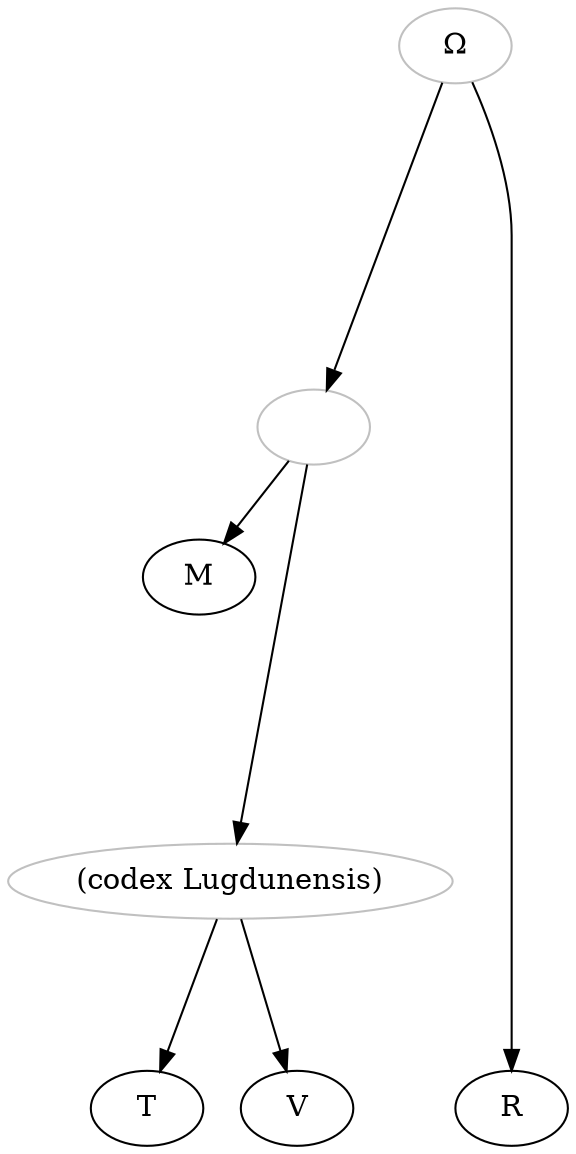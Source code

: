 digraph {

    
    capitalomega -> 1 [minlen=4];
    capitalomega-> R[minlen=10];
    1-> M;
    1 -> codexLugdu[minlen=4]; 
    codexLugdu-> T[minlen=2]
    codexLugdu-> V[minlen=2]
   

    capitalomega [color="grey", label="Ω"];
    V[label="V"]
    M[label="M"]
    V[label="V"]
    R[label="R"]
    codexLugdu[label="(codex Lugdunensis)", color="grey"]
    1[color="grey", label=""]; 
}
